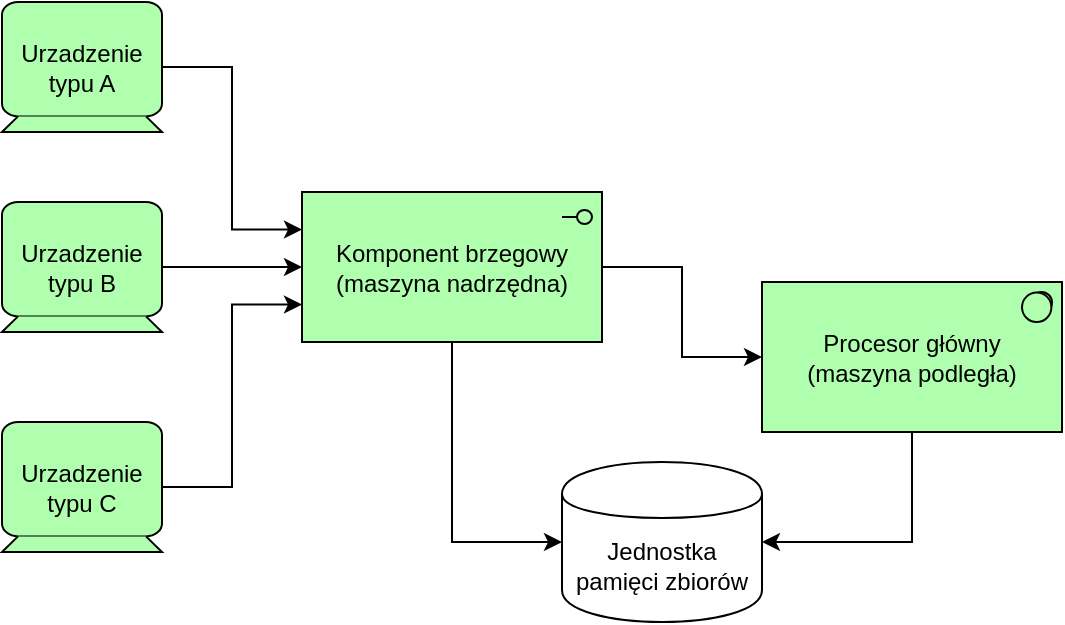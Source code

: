 <mxfile version="12.1.0" type="device" pages="1"><diagram id="NpGq8MFxK-JRvWwJiMEh" name="Page-1"><mxGraphModel dx="787" dy="499" grid="1" gridSize="10" guides="1" tooltips="1" connect="1" arrows="1" fold="1" page="1" pageScale="1" pageWidth="850" pageHeight="1100" math="0" shadow="0"><root><mxCell id="0"/><mxCell id="1" parent="0"/><mxCell id="XpGHoszgPl1cJhZH-IbX-5" style="edgeStyle=orthogonalEdgeStyle;rounded=0;orthogonalLoop=1;jettySize=auto;html=1;entryX=0;entryY=0.25;entryDx=0;entryDy=0;entryPerimeter=0;" edge="1" parent="1" source="XpGHoszgPl1cJhZH-IbX-1" target="XpGHoszgPl1cJhZH-IbX-4"><mxGeometry relative="1" as="geometry"/></mxCell><mxCell id="XpGHoszgPl1cJhZH-IbX-1" value="&lt;span style=&quot;white-space: normal&quot;&gt;Urzadzenie typu A&lt;/span&gt;" style="html=1;outlineConnect=0;whiteSpace=wrap;fillColor=#AFFFAF;strokeColor=#000000;shape=mxgraph.archimate3.device;" vertex="1" parent="1"><mxGeometry x="20" y="20" width="80" height="65" as="geometry"/></mxCell><mxCell id="XpGHoszgPl1cJhZH-IbX-6" style="edgeStyle=orthogonalEdgeStyle;rounded=0;orthogonalLoop=1;jettySize=auto;html=1;entryX=0;entryY=0.5;entryDx=0;entryDy=0;entryPerimeter=0;" edge="1" parent="1" source="XpGHoszgPl1cJhZH-IbX-2" target="XpGHoszgPl1cJhZH-IbX-4"><mxGeometry relative="1" as="geometry"/></mxCell><mxCell id="XpGHoszgPl1cJhZH-IbX-2" value="&lt;span style=&quot;white-space: normal&quot;&gt;Urzadzenie typu B&lt;/span&gt;" style="html=1;outlineConnect=0;whiteSpace=wrap;fillColor=#AFFFAF;strokeColor=#000000;shape=mxgraph.archimate3.device;" vertex="1" parent="1"><mxGeometry x="20" y="120" width="80" height="65" as="geometry"/></mxCell><mxCell id="XpGHoszgPl1cJhZH-IbX-7" style="edgeStyle=orthogonalEdgeStyle;rounded=0;orthogonalLoop=1;jettySize=auto;html=1;entryX=0;entryY=0.75;entryDx=0;entryDy=0;entryPerimeter=0;" edge="1" parent="1" source="XpGHoszgPl1cJhZH-IbX-3" target="XpGHoszgPl1cJhZH-IbX-4"><mxGeometry relative="1" as="geometry"/></mxCell><mxCell id="XpGHoszgPl1cJhZH-IbX-3" value="&lt;span style=&quot;white-space: normal&quot;&gt;Urzadzenie typu C&lt;/span&gt;" style="html=1;outlineConnect=0;whiteSpace=wrap;fillColor=#AFFFAF;strokeColor=#000000;shape=mxgraph.archimate3.device;" vertex="1" parent="1"><mxGeometry x="20" y="230" width="80" height="65" as="geometry"/></mxCell><mxCell id="XpGHoszgPl1cJhZH-IbX-9" value="" style="edgeStyle=orthogonalEdgeStyle;rounded=0;orthogonalLoop=1;jettySize=auto;html=1;" edge="1" parent="1" source="XpGHoszgPl1cJhZH-IbX-4" target="XpGHoszgPl1cJhZH-IbX-8"><mxGeometry relative="1" as="geometry"/></mxCell><mxCell id="XpGHoszgPl1cJhZH-IbX-11" style="edgeStyle=orthogonalEdgeStyle;rounded=0;orthogonalLoop=1;jettySize=auto;html=1;" edge="1" parent="1" source="XpGHoszgPl1cJhZH-IbX-4" target="XpGHoszgPl1cJhZH-IbX-10"><mxGeometry relative="1" as="geometry"><Array as="points"><mxPoint x="245" y="290"/></Array></mxGeometry></mxCell><mxCell id="XpGHoszgPl1cJhZH-IbX-4" value="Komponent brzegowy (maszyna nadrzędna)" style="html=1;outlineConnect=0;whiteSpace=wrap;fillColor=#AFFFAF;strokeColor=#000000;shape=mxgraph.archimate3.application;appType=interface;archiType=square;" vertex="1" parent="1"><mxGeometry x="170" y="115" width="150" height="75" as="geometry"/></mxCell><mxCell id="XpGHoszgPl1cJhZH-IbX-12" style="edgeStyle=orthogonalEdgeStyle;rounded=0;orthogonalLoop=1;jettySize=auto;html=1;entryX=1;entryY=0.5;entryDx=0;entryDy=0;" edge="1" parent="1" source="XpGHoszgPl1cJhZH-IbX-8" target="XpGHoszgPl1cJhZH-IbX-10"><mxGeometry relative="1" as="geometry"/></mxCell><mxCell id="XpGHoszgPl1cJhZH-IbX-8" value="Procesor główny &lt;br&gt;(maszyna podległa)" style="html=1;outlineConnect=0;whiteSpace=wrap;fillColor=#AFFFAF;strokeColor=#000000;shape=mxgraph.archimate3.application;appType=sysSw;archiType=square;" vertex="1" parent="1"><mxGeometry x="400" y="160" width="150" height="75" as="geometry"/></mxCell><mxCell id="XpGHoszgPl1cJhZH-IbX-10" value="Jednostka pamięci zbiorów" style="shape=cylinder;whiteSpace=wrap;html=1;boundedLbl=1;backgroundOutline=1;" vertex="1" parent="1"><mxGeometry x="300" y="250" width="100" height="80" as="geometry"/></mxCell></root></mxGraphModel></diagram></mxfile>